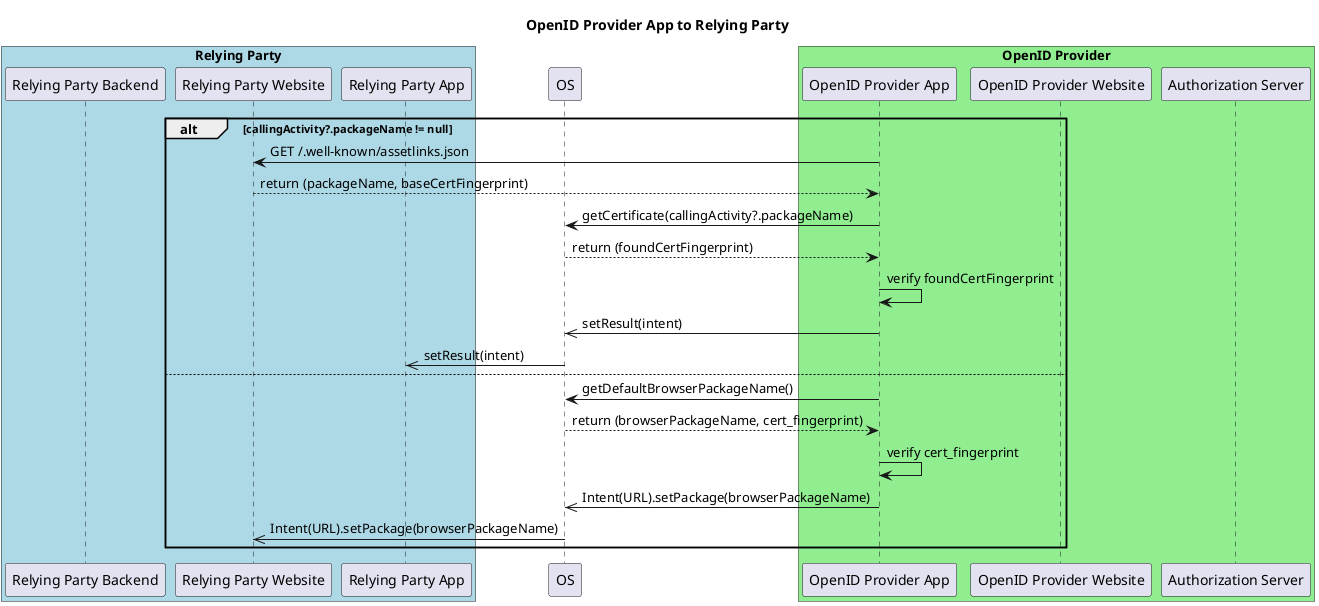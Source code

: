 @startuml

title OpenID Provider App to Relying Party

box "Relying Party" #LightBlue
participant "Relying Party Backend" as rpb
participant "Relying Party Website" as rpw
participant "Relying Party App" as rpa
end box
participant "OS" as os
box "OpenID Provider" #LightGreen
participant "OpenID Provider App" as opa
participant "OpenID Provider Website" as opw
participant "Authorization Server" as as
end box

alt callingActivity?.packageName != null
   rpw <- opa: GET /.well-known/assetlinks.json
   rpw --> opa: return (packageName, baseCertFingerprint)
   os <- opa: getCertificate(callingActivity?.packageName)
   os --> opa: return (foundCertFingerprint)
   opa -> opa: verify foundCertFingerprint
   os <<- opa: setResult(intent)
   rpa <<- os: setResult(intent)
else
   os <- opa: getDefaultBrowserPackageName()
   os --> opa: return (browserPackageName, cert_fingerprint)
   opa -> opa: verify cert_fingerprint
   os <<- opa: Intent(URL).setPackage(browserPackageName)
   rpw <<- os: Intent(URL).setPackage(browserPackageName)
end

@enduml
